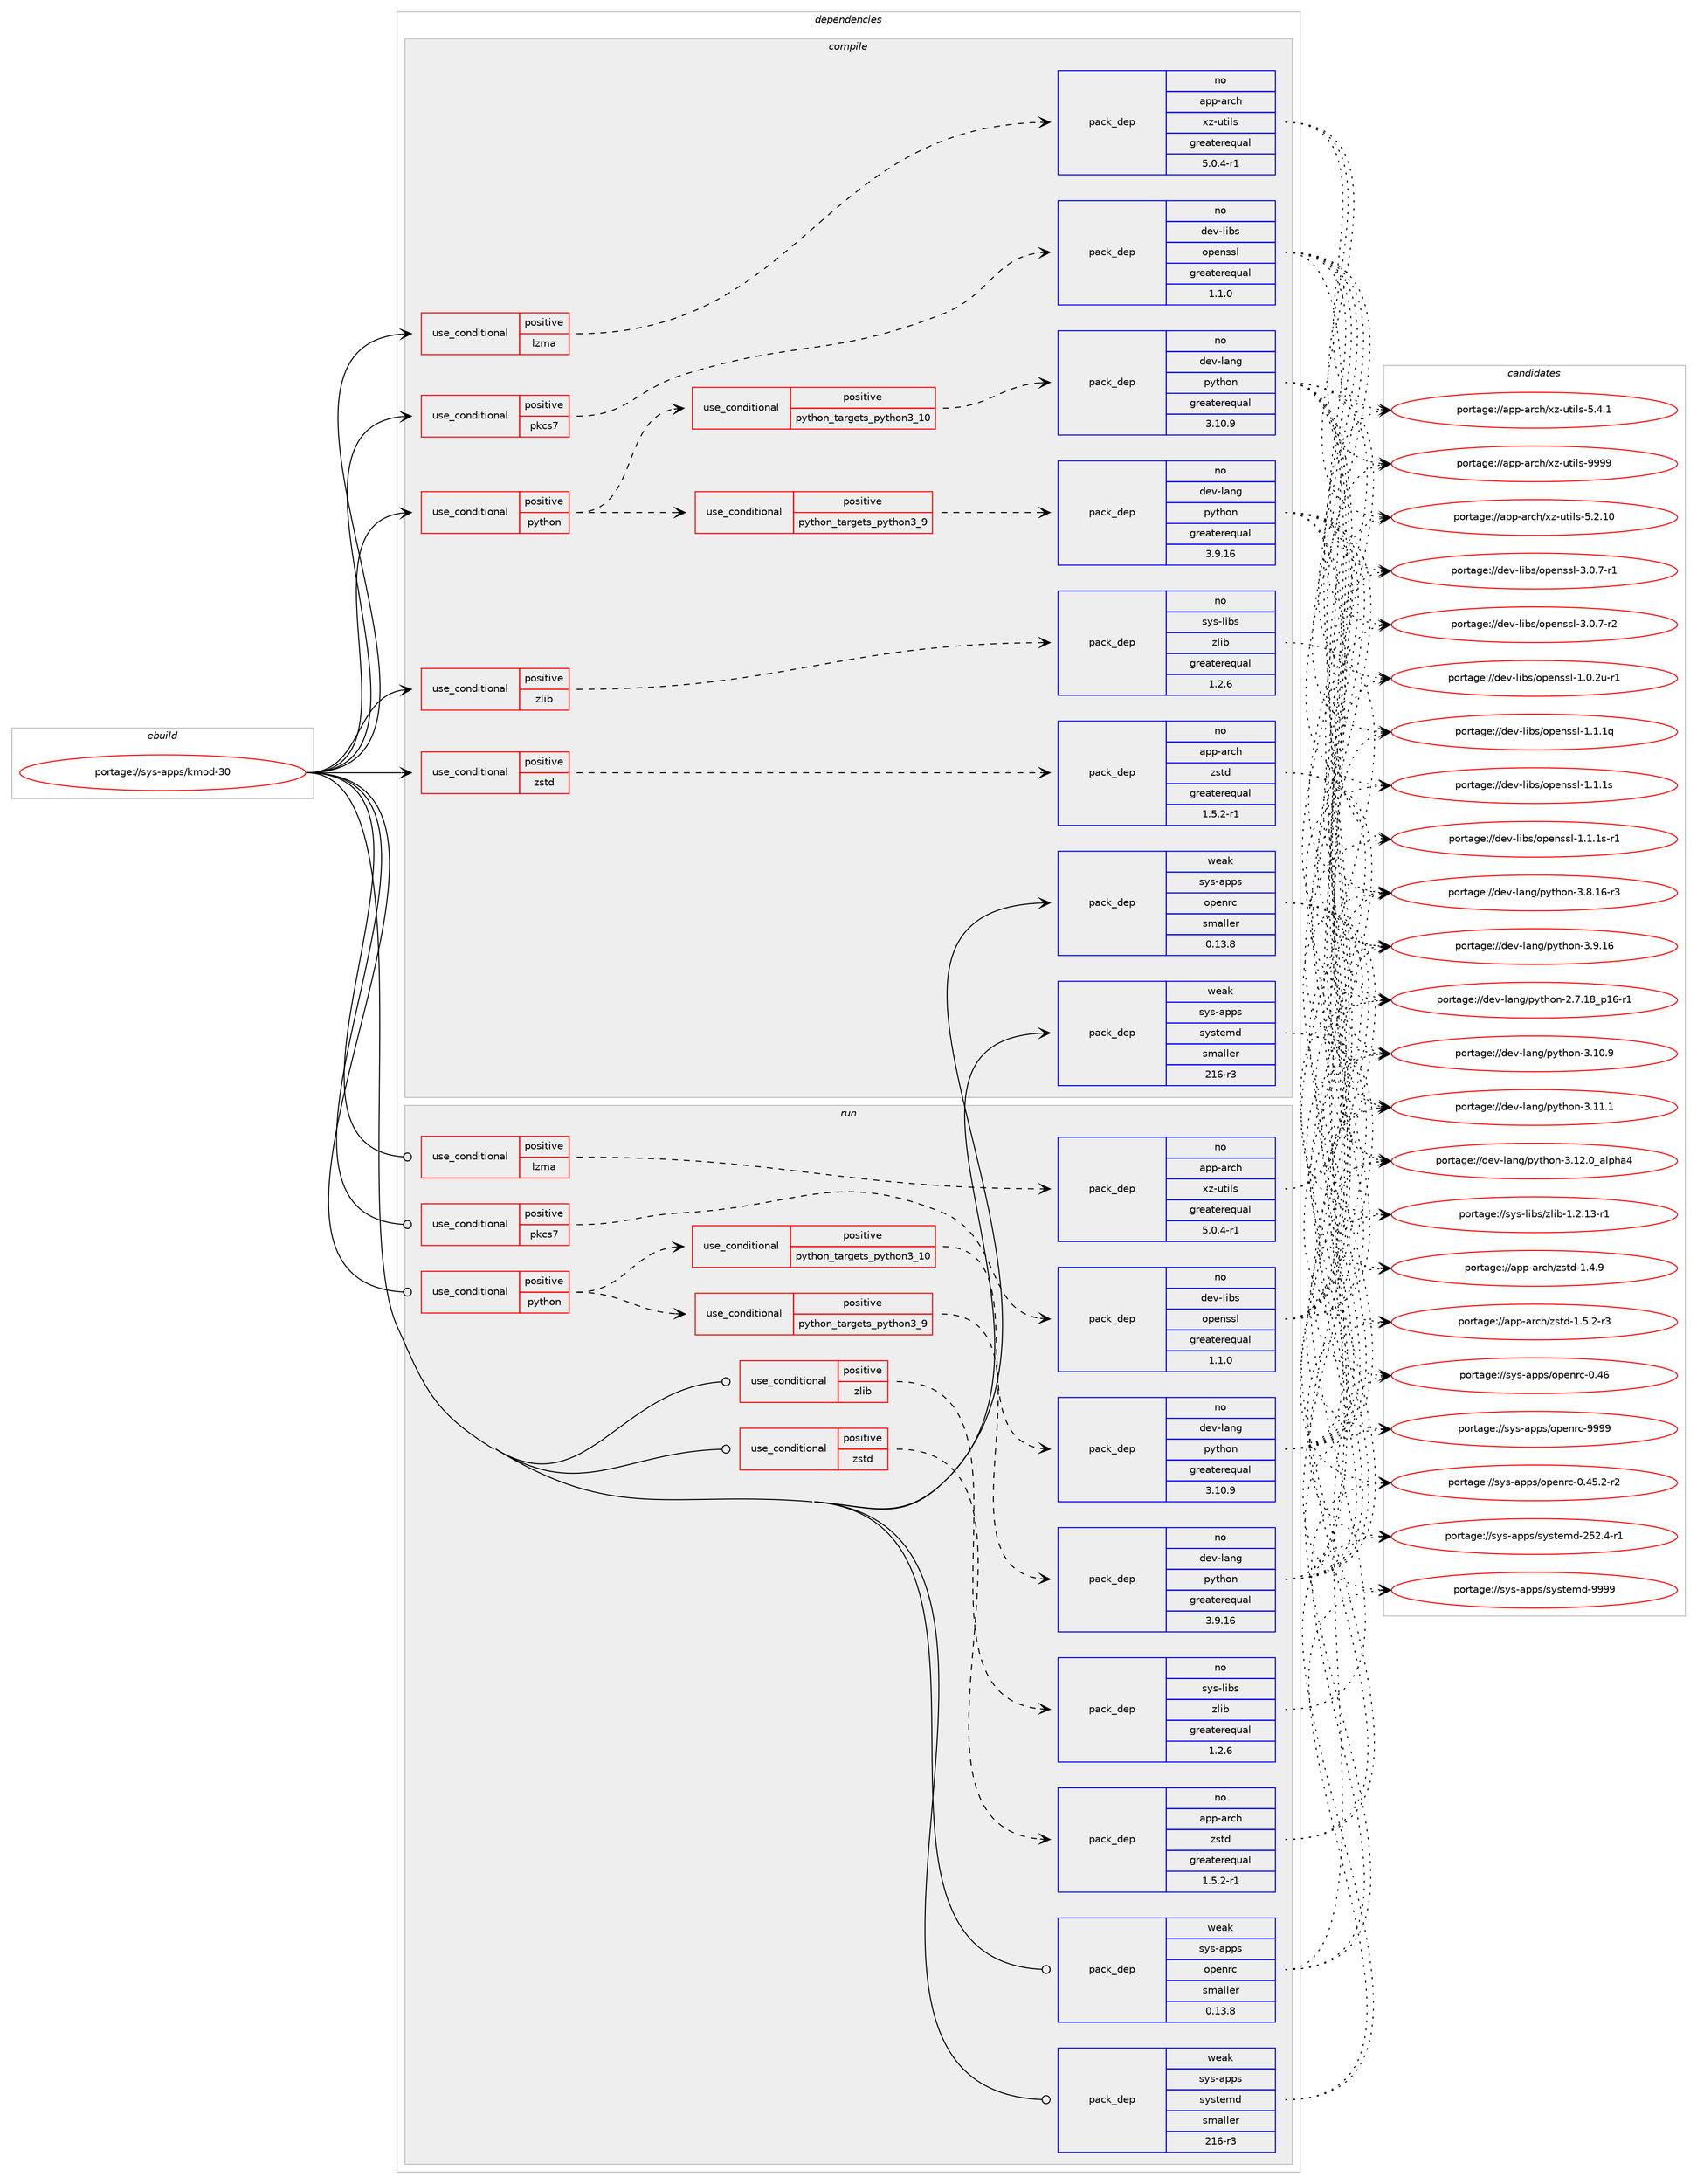 digraph prolog {

# *************
# Graph options
# *************

newrank=true;
concentrate=true;
compound=true;
graph [rankdir=LR,fontname=Helvetica,fontsize=10,ranksep=1.5];#, ranksep=2.5, nodesep=0.2];
edge  [arrowhead=vee];
node  [fontname=Helvetica,fontsize=10];

# **********
# The ebuild
# **********

subgraph cluster_leftcol {
color=gray;
label=<<i>ebuild</i>>;
id [label="portage://sys-apps/kmod-30", color=red, width=4, href="../sys-apps/kmod-30.svg"];
}

# ****************
# The dependencies
# ****************

subgraph cluster_midcol {
color=gray;
label=<<i>dependencies</i>>;
subgraph cluster_compile {
fillcolor="#eeeeee";
style=filled;
label=<<i>compile</i>>;
subgraph cond3072 {
dependency4678 [label=<<TABLE BORDER="0" CELLBORDER="1" CELLSPACING="0" CELLPADDING="4"><TR><TD ROWSPAN="3" CELLPADDING="10">use_conditional</TD></TR><TR><TD>positive</TD></TR><TR><TD>lzma</TD></TR></TABLE>>, shape=none, color=red];
subgraph pack1559 {
dependency4679 [label=<<TABLE BORDER="0" CELLBORDER="1" CELLSPACING="0" CELLPADDING="4" WIDTH="220"><TR><TD ROWSPAN="6" CELLPADDING="30">pack_dep</TD></TR><TR><TD WIDTH="110">no</TD></TR><TR><TD>app-arch</TD></TR><TR><TD>xz-utils</TD></TR><TR><TD>greaterequal</TD></TR><TR><TD>5.0.4-r1</TD></TR></TABLE>>, shape=none, color=blue];
}
dependency4678:e -> dependency4679:w [weight=20,style="dashed",arrowhead="vee"];
}
id:e -> dependency4678:w [weight=20,style="solid",arrowhead="vee"];
subgraph cond3073 {
dependency4680 [label=<<TABLE BORDER="0" CELLBORDER="1" CELLSPACING="0" CELLPADDING="4"><TR><TD ROWSPAN="3" CELLPADDING="10">use_conditional</TD></TR><TR><TD>positive</TD></TR><TR><TD>pkcs7</TD></TR></TABLE>>, shape=none, color=red];
subgraph pack1560 {
dependency4681 [label=<<TABLE BORDER="0" CELLBORDER="1" CELLSPACING="0" CELLPADDING="4" WIDTH="220"><TR><TD ROWSPAN="6" CELLPADDING="30">pack_dep</TD></TR><TR><TD WIDTH="110">no</TD></TR><TR><TD>dev-libs</TD></TR><TR><TD>openssl</TD></TR><TR><TD>greaterequal</TD></TR><TR><TD>1.1.0</TD></TR></TABLE>>, shape=none, color=blue];
}
dependency4680:e -> dependency4681:w [weight=20,style="dashed",arrowhead="vee"];
}
id:e -> dependency4680:w [weight=20,style="solid",arrowhead="vee"];
subgraph cond3074 {
dependency4682 [label=<<TABLE BORDER="0" CELLBORDER="1" CELLSPACING="0" CELLPADDING="4"><TR><TD ROWSPAN="3" CELLPADDING="10">use_conditional</TD></TR><TR><TD>positive</TD></TR><TR><TD>python</TD></TR></TABLE>>, shape=none, color=red];
subgraph cond3075 {
dependency4683 [label=<<TABLE BORDER="0" CELLBORDER="1" CELLSPACING="0" CELLPADDING="4"><TR><TD ROWSPAN="3" CELLPADDING="10">use_conditional</TD></TR><TR><TD>positive</TD></TR><TR><TD>python_targets_python3_9</TD></TR></TABLE>>, shape=none, color=red];
subgraph pack1561 {
dependency4684 [label=<<TABLE BORDER="0" CELLBORDER="1" CELLSPACING="0" CELLPADDING="4" WIDTH="220"><TR><TD ROWSPAN="6" CELLPADDING="30">pack_dep</TD></TR><TR><TD WIDTH="110">no</TD></TR><TR><TD>dev-lang</TD></TR><TR><TD>python</TD></TR><TR><TD>greaterequal</TD></TR><TR><TD>3.9.16</TD></TR></TABLE>>, shape=none, color=blue];
}
dependency4683:e -> dependency4684:w [weight=20,style="dashed",arrowhead="vee"];
}
dependency4682:e -> dependency4683:w [weight=20,style="dashed",arrowhead="vee"];
subgraph cond3076 {
dependency4685 [label=<<TABLE BORDER="0" CELLBORDER="1" CELLSPACING="0" CELLPADDING="4"><TR><TD ROWSPAN="3" CELLPADDING="10">use_conditional</TD></TR><TR><TD>positive</TD></TR><TR><TD>python_targets_python3_10</TD></TR></TABLE>>, shape=none, color=red];
subgraph pack1562 {
dependency4686 [label=<<TABLE BORDER="0" CELLBORDER="1" CELLSPACING="0" CELLPADDING="4" WIDTH="220"><TR><TD ROWSPAN="6" CELLPADDING="30">pack_dep</TD></TR><TR><TD WIDTH="110">no</TD></TR><TR><TD>dev-lang</TD></TR><TR><TD>python</TD></TR><TR><TD>greaterequal</TD></TR><TR><TD>3.10.9</TD></TR></TABLE>>, shape=none, color=blue];
}
dependency4685:e -> dependency4686:w [weight=20,style="dashed",arrowhead="vee"];
}
dependency4682:e -> dependency4685:w [weight=20,style="dashed",arrowhead="vee"];
}
id:e -> dependency4682:w [weight=20,style="solid",arrowhead="vee"];
subgraph cond3077 {
dependency4687 [label=<<TABLE BORDER="0" CELLBORDER="1" CELLSPACING="0" CELLPADDING="4"><TR><TD ROWSPAN="3" CELLPADDING="10">use_conditional</TD></TR><TR><TD>positive</TD></TR><TR><TD>zlib</TD></TR></TABLE>>, shape=none, color=red];
subgraph pack1563 {
dependency4688 [label=<<TABLE BORDER="0" CELLBORDER="1" CELLSPACING="0" CELLPADDING="4" WIDTH="220"><TR><TD ROWSPAN="6" CELLPADDING="30">pack_dep</TD></TR><TR><TD WIDTH="110">no</TD></TR><TR><TD>sys-libs</TD></TR><TR><TD>zlib</TD></TR><TR><TD>greaterequal</TD></TR><TR><TD>1.2.6</TD></TR></TABLE>>, shape=none, color=blue];
}
dependency4687:e -> dependency4688:w [weight=20,style="dashed",arrowhead="vee"];
}
id:e -> dependency4687:w [weight=20,style="solid",arrowhead="vee"];
subgraph cond3078 {
dependency4689 [label=<<TABLE BORDER="0" CELLBORDER="1" CELLSPACING="0" CELLPADDING="4"><TR><TD ROWSPAN="3" CELLPADDING="10">use_conditional</TD></TR><TR><TD>positive</TD></TR><TR><TD>zstd</TD></TR></TABLE>>, shape=none, color=red];
subgraph pack1564 {
dependency4690 [label=<<TABLE BORDER="0" CELLBORDER="1" CELLSPACING="0" CELLPADDING="4" WIDTH="220"><TR><TD ROWSPAN="6" CELLPADDING="30">pack_dep</TD></TR><TR><TD WIDTH="110">no</TD></TR><TR><TD>app-arch</TD></TR><TR><TD>zstd</TD></TR><TR><TD>greaterequal</TD></TR><TR><TD>1.5.2-r1</TD></TR></TABLE>>, shape=none, color=blue];
}
dependency4689:e -> dependency4690:w [weight=20,style="dashed",arrowhead="vee"];
}
id:e -> dependency4689:w [weight=20,style="solid",arrowhead="vee"];
# *** BEGIN UNKNOWN DEPENDENCY TYPE (TODO) ***
# id -> package_dependency(portage://sys-apps/kmod-30,install,weak,sys-apps,module-init-tools,none,[,,],[],[])
# *** END UNKNOWN DEPENDENCY TYPE (TODO) ***

# *** BEGIN UNKNOWN DEPENDENCY TYPE (TODO) ***
# id -> package_dependency(portage://sys-apps/kmod-30,install,weak,sys-apps,modutils,none,[,,],[],[])
# *** END UNKNOWN DEPENDENCY TYPE (TODO) ***

subgraph pack1565 {
dependency4691 [label=<<TABLE BORDER="0" CELLBORDER="1" CELLSPACING="0" CELLPADDING="4" WIDTH="220"><TR><TD ROWSPAN="6" CELLPADDING="30">pack_dep</TD></TR><TR><TD WIDTH="110">weak</TD></TR><TR><TD>sys-apps</TD></TR><TR><TD>openrc</TD></TR><TR><TD>smaller</TD></TR><TR><TD>0.13.8</TD></TR></TABLE>>, shape=none, color=blue];
}
id:e -> dependency4691:w [weight=20,style="solid",arrowhead="vee"];
subgraph pack1566 {
dependency4692 [label=<<TABLE BORDER="0" CELLBORDER="1" CELLSPACING="0" CELLPADDING="4" WIDTH="220"><TR><TD ROWSPAN="6" CELLPADDING="30">pack_dep</TD></TR><TR><TD WIDTH="110">weak</TD></TR><TR><TD>sys-apps</TD></TR><TR><TD>systemd</TD></TR><TR><TD>smaller</TD></TR><TR><TD>216-r3</TD></TR></TABLE>>, shape=none, color=blue];
}
id:e -> dependency4692:w [weight=20,style="solid",arrowhead="vee"];
}
subgraph cluster_compileandrun {
fillcolor="#eeeeee";
style=filled;
label=<<i>compile and run</i>>;
}
subgraph cluster_run {
fillcolor="#eeeeee";
style=filled;
label=<<i>run</i>>;
subgraph cond3079 {
dependency4693 [label=<<TABLE BORDER="0" CELLBORDER="1" CELLSPACING="0" CELLPADDING="4"><TR><TD ROWSPAN="3" CELLPADDING="10">use_conditional</TD></TR><TR><TD>positive</TD></TR><TR><TD>lzma</TD></TR></TABLE>>, shape=none, color=red];
subgraph pack1567 {
dependency4694 [label=<<TABLE BORDER="0" CELLBORDER="1" CELLSPACING="0" CELLPADDING="4" WIDTH="220"><TR><TD ROWSPAN="6" CELLPADDING="30">pack_dep</TD></TR><TR><TD WIDTH="110">no</TD></TR><TR><TD>app-arch</TD></TR><TR><TD>xz-utils</TD></TR><TR><TD>greaterequal</TD></TR><TR><TD>5.0.4-r1</TD></TR></TABLE>>, shape=none, color=blue];
}
dependency4693:e -> dependency4694:w [weight=20,style="dashed",arrowhead="vee"];
}
id:e -> dependency4693:w [weight=20,style="solid",arrowhead="odot"];
subgraph cond3080 {
dependency4695 [label=<<TABLE BORDER="0" CELLBORDER="1" CELLSPACING="0" CELLPADDING="4"><TR><TD ROWSPAN="3" CELLPADDING="10">use_conditional</TD></TR><TR><TD>positive</TD></TR><TR><TD>pkcs7</TD></TR></TABLE>>, shape=none, color=red];
subgraph pack1568 {
dependency4696 [label=<<TABLE BORDER="0" CELLBORDER="1" CELLSPACING="0" CELLPADDING="4" WIDTH="220"><TR><TD ROWSPAN="6" CELLPADDING="30">pack_dep</TD></TR><TR><TD WIDTH="110">no</TD></TR><TR><TD>dev-libs</TD></TR><TR><TD>openssl</TD></TR><TR><TD>greaterequal</TD></TR><TR><TD>1.1.0</TD></TR></TABLE>>, shape=none, color=blue];
}
dependency4695:e -> dependency4696:w [weight=20,style="dashed",arrowhead="vee"];
}
id:e -> dependency4695:w [weight=20,style="solid",arrowhead="odot"];
subgraph cond3081 {
dependency4697 [label=<<TABLE BORDER="0" CELLBORDER="1" CELLSPACING="0" CELLPADDING="4"><TR><TD ROWSPAN="3" CELLPADDING="10">use_conditional</TD></TR><TR><TD>positive</TD></TR><TR><TD>python</TD></TR></TABLE>>, shape=none, color=red];
subgraph cond3082 {
dependency4698 [label=<<TABLE BORDER="0" CELLBORDER="1" CELLSPACING="0" CELLPADDING="4"><TR><TD ROWSPAN="3" CELLPADDING="10">use_conditional</TD></TR><TR><TD>positive</TD></TR><TR><TD>python_targets_python3_9</TD></TR></TABLE>>, shape=none, color=red];
subgraph pack1569 {
dependency4699 [label=<<TABLE BORDER="0" CELLBORDER="1" CELLSPACING="0" CELLPADDING="4" WIDTH="220"><TR><TD ROWSPAN="6" CELLPADDING="30">pack_dep</TD></TR><TR><TD WIDTH="110">no</TD></TR><TR><TD>dev-lang</TD></TR><TR><TD>python</TD></TR><TR><TD>greaterequal</TD></TR><TR><TD>3.9.16</TD></TR></TABLE>>, shape=none, color=blue];
}
dependency4698:e -> dependency4699:w [weight=20,style="dashed",arrowhead="vee"];
}
dependency4697:e -> dependency4698:w [weight=20,style="dashed",arrowhead="vee"];
subgraph cond3083 {
dependency4700 [label=<<TABLE BORDER="0" CELLBORDER="1" CELLSPACING="0" CELLPADDING="4"><TR><TD ROWSPAN="3" CELLPADDING="10">use_conditional</TD></TR><TR><TD>positive</TD></TR><TR><TD>python_targets_python3_10</TD></TR></TABLE>>, shape=none, color=red];
subgraph pack1570 {
dependency4701 [label=<<TABLE BORDER="0" CELLBORDER="1" CELLSPACING="0" CELLPADDING="4" WIDTH="220"><TR><TD ROWSPAN="6" CELLPADDING="30">pack_dep</TD></TR><TR><TD WIDTH="110">no</TD></TR><TR><TD>dev-lang</TD></TR><TR><TD>python</TD></TR><TR><TD>greaterequal</TD></TR><TR><TD>3.10.9</TD></TR></TABLE>>, shape=none, color=blue];
}
dependency4700:e -> dependency4701:w [weight=20,style="dashed",arrowhead="vee"];
}
dependency4697:e -> dependency4700:w [weight=20,style="dashed",arrowhead="vee"];
}
id:e -> dependency4697:w [weight=20,style="solid",arrowhead="odot"];
subgraph cond3084 {
dependency4702 [label=<<TABLE BORDER="0" CELLBORDER="1" CELLSPACING="0" CELLPADDING="4"><TR><TD ROWSPAN="3" CELLPADDING="10">use_conditional</TD></TR><TR><TD>positive</TD></TR><TR><TD>zlib</TD></TR></TABLE>>, shape=none, color=red];
subgraph pack1571 {
dependency4703 [label=<<TABLE BORDER="0" CELLBORDER="1" CELLSPACING="0" CELLPADDING="4" WIDTH="220"><TR><TD ROWSPAN="6" CELLPADDING="30">pack_dep</TD></TR><TR><TD WIDTH="110">no</TD></TR><TR><TD>sys-libs</TD></TR><TR><TD>zlib</TD></TR><TR><TD>greaterequal</TD></TR><TR><TD>1.2.6</TD></TR></TABLE>>, shape=none, color=blue];
}
dependency4702:e -> dependency4703:w [weight=20,style="dashed",arrowhead="vee"];
}
id:e -> dependency4702:w [weight=20,style="solid",arrowhead="odot"];
subgraph cond3085 {
dependency4704 [label=<<TABLE BORDER="0" CELLBORDER="1" CELLSPACING="0" CELLPADDING="4"><TR><TD ROWSPAN="3" CELLPADDING="10">use_conditional</TD></TR><TR><TD>positive</TD></TR><TR><TD>zstd</TD></TR></TABLE>>, shape=none, color=red];
subgraph pack1572 {
dependency4705 [label=<<TABLE BORDER="0" CELLBORDER="1" CELLSPACING="0" CELLPADDING="4" WIDTH="220"><TR><TD ROWSPAN="6" CELLPADDING="30">pack_dep</TD></TR><TR><TD WIDTH="110">no</TD></TR><TR><TD>app-arch</TD></TR><TR><TD>zstd</TD></TR><TR><TD>greaterequal</TD></TR><TR><TD>1.5.2-r1</TD></TR></TABLE>>, shape=none, color=blue];
}
dependency4704:e -> dependency4705:w [weight=20,style="dashed",arrowhead="vee"];
}
id:e -> dependency4704:w [weight=20,style="solid",arrowhead="odot"];
# *** BEGIN UNKNOWN DEPENDENCY TYPE (TODO) ***
# id -> package_dependency(portage://sys-apps/kmod-30,run,weak,sys-apps,module-init-tools,none,[,,],[],[])
# *** END UNKNOWN DEPENDENCY TYPE (TODO) ***

# *** BEGIN UNKNOWN DEPENDENCY TYPE (TODO) ***
# id -> package_dependency(portage://sys-apps/kmod-30,run,weak,sys-apps,modutils,none,[,,],[],[])
# *** END UNKNOWN DEPENDENCY TYPE (TODO) ***

subgraph pack1573 {
dependency4706 [label=<<TABLE BORDER="0" CELLBORDER="1" CELLSPACING="0" CELLPADDING="4" WIDTH="220"><TR><TD ROWSPAN="6" CELLPADDING="30">pack_dep</TD></TR><TR><TD WIDTH="110">weak</TD></TR><TR><TD>sys-apps</TD></TR><TR><TD>openrc</TD></TR><TR><TD>smaller</TD></TR><TR><TD>0.13.8</TD></TR></TABLE>>, shape=none, color=blue];
}
id:e -> dependency4706:w [weight=20,style="solid",arrowhead="odot"];
subgraph pack1574 {
dependency4707 [label=<<TABLE BORDER="0" CELLBORDER="1" CELLSPACING="0" CELLPADDING="4" WIDTH="220"><TR><TD ROWSPAN="6" CELLPADDING="30">pack_dep</TD></TR><TR><TD WIDTH="110">weak</TD></TR><TR><TD>sys-apps</TD></TR><TR><TD>systemd</TD></TR><TR><TD>smaller</TD></TR><TR><TD>216-r3</TD></TR></TABLE>>, shape=none, color=blue];
}
id:e -> dependency4707:w [weight=20,style="solid",arrowhead="odot"];
}
}

# **************
# The candidates
# **************

subgraph cluster_choices {
rank=same;
color=gray;
label=<<i>candidates</i>>;

subgraph choice1559 {
color=black;
nodesep=1;
choice97112112459711499104471201224511711610510811545534650464948 [label="portage://app-arch/xz-utils-5.2.10", color=red, width=4,href="../app-arch/xz-utils-5.2.10.svg"];
choice971121124597114991044712012245117116105108115455346524649 [label="portage://app-arch/xz-utils-5.4.1", color=red, width=4,href="../app-arch/xz-utils-5.4.1.svg"];
choice9711211245971149910447120122451171161051081154557575757 [label="portage://app-arch/xz-utils-9999", color=red, width=4,href="../app-arch/xz-utils-9999.svg"];
dependency4679:e -> choice97112112459711499104471201224511711610510811545534650464948:w [style=dotted,weight="100"];
dependency4679:e -> choice971121124597114991044712012245117116105108115455346524649:w [style=dotted,weight="100"];
dependency4679:e -> choice9711211245971149910447120122451171161051081154557575757:w [style=dotted,weight="100"];
}
subgraph choice1560 {
color=black;
nodesep=1;
choice1001011184510810598115471111121011101151151084549464846501174511449 [label="portage://dev-libs/openssl-1.0.2u-r1", color=red, width=4,href="../dev-libs/openssl-1.0.2u-r1.svg"];
choice100101118451081059811547111112101110115115108454946494649113 [label="portage://dev-libs/openssl-1.1.1q", color=red, width=4,href="../dev-libs/openssl-1.1.1q.svg"];
choice100101118451081059811547111112101110115115108454946494649115 [label="portage://dev-libs/openssl-1.1.1s", color=red, width=4,href="../dev-libs/openssl-1.1.1s.svg"];
choice1001011184510810598115471111121011101151151084549464946491154511449 [label="portage://dev-libs/openssl-1.1.1s-r1", color=red, width=4,href="../dev-libs/openssl-1.1.1s-r1.svg"];
choice1001011184510810598115471111121011101151151084551464846554511449 [label="portage://dev-libs/openssl-3.0.7-r1", color=red, width=4,href="../dev-libs/openssl-3.0.7-r1.svg"];
choice1001011184510810598115471111121011101151151084551464846554511450 [label="portage://dev-libs/openssl-3.0.7-r2", color=red, width=4,href="../dev-libs/openssl-3.0.7-r2.svg"];
dependency4681:e -> choice1001011184510810598115471111121011101151151084549464846501174511449:w [style=dotted,weight="100"];
dependency4681:e -> choice100101118451081059811547111112101110115115108454946494649113:w [style=dotted,weight="100"];
dependency4681:e -> choice100101118451081059811547111112101110115115108454946494649115:w [style=dotted,weight="100"];
dependency4681:e -> choice1001011184510810598115471111121011101151151084549464946491154511449:w [style=dotted,weight="100"];
dependency4681:e -> choice1001011184510810598115471111121011101151151084551464846554511449:w [style=dotted,weight="100"];
dependency4681:e -> choice1001011184510810598115471111121011101151151084551464846554511450:w [style=dotted,weight="100"];
}
subgraph choice1561 {
color=black;
nodesep=1;
choice100101118451089711010347112121116104111110455046554649569511249544511449 [label="portage://dev-lang/python-2.7.18_p16-r1", color=red, width=4,href="../dev-lang/python-2.7.18_p16-r1.svg"];
choice10010111845108971101034711212111610411111045514649484657 [label="portage://dev-lang/python-3.10.9", color=red, width=4,href="../dev-lang/python-3.10.9.svg"];
choice10010111845108971101034711212111610411111045514649494649 [label="portage://dev-lang/python-3.11.1", color=red, width=4,href="../dev-lang/python-3.11.1.svg"];
choice1001011184510897110103471121211161041111104551464950464895971081121049752 [label="portage://dev-lang/python-3.12.0_alpha4", color=red, width=4,href="../dev-lang/python-3.12.0_alpha4.svg"];
choice100101118451089711010347112121116104111110455146564649544511451 [label="portage://dev-lang/python-3.8.16-r3", color=red, width=4,href="../dev-lang/python-3.8.16-r3.svg"];
choice10010111845108971101034711212111610411111045514657464954 [label="portage://dev-lang/python-3.9.16", color=red, width=4,href="../dev-lang/python-3.9.16.svg"];
dependency4684:e -> choice100101118451089711010347112121116104111110455046554649569511249544511449:w [style=dotted,weight="100"];
dependency4684:e -> choice10010111845108971101034711212111610411111045514649484657:w [style=dotted,weight="100"];
dependency4684:e -> choice10010111845108971101034711212111610411111045514649494649:w [style=dotted,weight="100"];
dependency4684:e -> choice1001011184510897110103471121211161041111104551464950464895971081121049752:w [style=dotted,weight="100"];
dependency4684:e -> choice100101118451089711010347112121116104111110455146564649544511451:w [style=dotted,weight="100"];
dependency4684:e -> choice10010111845108971101034711212111610411111045514657464954:w [style=dotted,weight="100"];
}
subgraph choice1562 {
color=black;
nodesep=1;
choice100101118451089711010347112121116104111110455046554649569511249544511449 [label="portage://dev-lang/python-2.7.18_p16-r1", color=red, width=4,href="../dev-lang/python-2.7.18_p16-r1.svg"];
choice10010111845108971101034711212111610411111045514649484657 [label="portage://dev-lang/python-3.10.9", color=red, width=4,href="../dev-lang/python-3.10.9.svg"];
choice10010111845108971101034711212111610411111045514649494649 [label="portage://dev-lang/python-3.11.1", color=red, width=4,href="../dev-lang/python-3.11.1.svg"];
choice1001011184510897110103471121211161041111104551464950464895971081121049752 [label="portage://dev-lang/python-3.12.0_alpha4", color=red, width=4,href="../dev-lang/python-3.12.0_alpha4.svg"];
choice100101118451089711010347112121116104111110455146564649544511451 [label="portage://dev-lang/python-3.8.16-r3", color=red, width=4,href="../dev-lang/python-3.8.16-r3.svg"];
choice10010111845108971101034711212111610411111045514657464954 [label="portage://dev-lang/python-3.9.16", color=red, width=4,href="../dev-lang/python-3.9.16.svg"];
dependency4686:e -> choice100101118451089711010347112121116104111110455046554649569511249544511449:w [style=dotted,weight="100"];
dependency4686:e -> choice10010111845108971101034711212111610411111045514649484657:w [style=dotted,weight="100"];
dependency4686:e -> choice10010111845108971101034711212111610411111045514649494649:w [style=dotted,weight="100"];
dependency4686:e -> choice1001011184510897110103471121211161041111104551464950464895971081121049752:w [style=dotted,weight="100"];
dependency4686:e -> choice100101118451089711010347112121116104111110455146564649544511451:w [style=dotted,weight="100"];
dependency4686:e -> choice10010111845108971101034711212111610411111045514657464954:w [style=dotted,weight="100"];
}
subgraph choice1563 {
color=black;
nodesep=1;
choice11512111545108105981154712210810598454946504649514511449 [label="portage://sys-libs/zlib-1.2.13-r1", color=red, width=4,href="../sys-libs/zlib-1.2.13-r1.svg"];
dependency4688:e -> choice11512111545108105981154712210810598454946504649514511449:w [style=dotted,weight="100"];
}
subgraph choice1564 {
color=black;
nodesep=1;
choice9711211245971149910447122115116100454946524657 [label="portage://app-arch/zstd-1.4.9", color=red, width=4,href="../app-arch/zstd-1.4.9.svg"];
choice97112112459711499104471221151161004549465346504511451 [label="portage://app-arch/zstd-1.5.2-r3", color=red, width=4,href="../app-arch/zstd-1.5.2-r3.svg"];
dependency4690:e -> choice9711211245971149910447122115116100454946524657:w [style=dotted,weight="100"];
dependency4690:e -> choice97112112459711499104471221151161004549465346504511451:w [style=dotted,weight="100"];
}
subgraph choice1565 {
color=black;
nodesep=1;
choice11512111545971121121154711111210111011499454846525346504511450 [label="portage://sys-apps/openrc-0.45.2-r2", color=red, width=4,href="../sys-apps/openrc-0.45.2-r2.svg"];
choice115121115459711211211547111112101110114994548465254 [label="portage://sys-apps/openrc-0.46", color=red, width=4,href="../sys-apps/openrc-0.46.svg"];
choice115121115459711211211547111112101110114994557575757 [label="portage://sys-apps/openrc-9999", color=red, width=4,href="../sys-apps/openrc-9999.svg"];
dependency4691:e -> choice11512111545971121121154711111210111011499454846525346504511450:w [style=dotted,weight="100"];
dependency4691:e -> choice115121115459711211211547111112101110114994548465254:w [style=dotted,weight="100"];
dependency4691:e -> choice115121115459711211211547111112101110114994557575757:w [style=dotted,weight="100"];
}
subgraph choice1566 {
color=black;
nodesep=1;
choice1151211154597112112115471151211151161011091004550535046524511449 [label="portage://sys-apps/systemd-252.4-r1", color=red, width=4,href="../sys-apps/systemd-252.4-r1.svg"];
choice1151211154597112112115471151211151161011091004557575757 [label="portage://sys-apps/systemd-9999", color=red, width=4,href="../sys-apps/systemd-9999.svg"];
dependency4692:e -> choice1151211154597112112115471151211151161011091004550535046524511449:w [style=dotted,weight="100"];
dependency4692:e -> choice1151211154597112112115471151211151161011091004557575757:w [style=dotted,weight="100"];
}
subgraph choice1567 {
color=black;
nodesep=1;
choice97112112459711499104471201224511711610510811545534650464948 [label="portage://app-arch/xz-utils-5.2.10", color=red, width=4,href="../app-arch/xz-utils-5.2.10.svg"];
choice971121124597114991044712012245117116105108115455346524649 [label="portage://app-arch/xz-utils-5.4.1", color=red, width=4,href="../app-arch/xz-utils-5.4.1.svg"];
choice9711211245971149910447120122451171161051081154557575757 [label="portage://app-arch/xz-utils-9999", color=red, width=4,href="../app-arch/xz-utils-9999.svg"];
dependency4694:e -> choice97112112459711499104471201224511711610510811545534650464948:w [style=dotted,weight="100"];
dependency4694:e -> choice971121124597114991044712012245117116105108115455346524649:w [style=dotted,weight="100"];
dependency4694:e -> choice9711211245971149910447120122451171161051081154557575757:w [style=dotted,weight="100"];
}
subgraph choice1568 {
color=black;
nodesep=1;
choice1001011184510810598115471111121011101151151084549464846501174511449 [label="portage://dev-libs/openssl-1.0.2u-r1", color=red, width=4,href="../dev-libs/openssl-1.0.2u-r1.svg"];
choice100101118451081059811547111112101110115115108454946494649113 [label="portage://dev-libs/openssl-1.1.1q", color=red, width=4,href="../dev-libs/openssl-1.1.1q.svg"];
choice100101118451081059811547111112101110115115108454946494649115 [label="portage://dev-libs/openssl-1.1.1s", color=red, width=4,href="../dev-libs/openssl-1.1.1s.svg"];
choice1001011184510810598115471111121011101151151084549464946491154511449 [label="portage://dev-libs/openssl-1.1.1s-r1", color=red, width=4,href="../dev-libs/openssl-1.1.1s-r1.svg"];
choice1001011184510810598115471111121011101151151084551464846554511449 [label="portage://dev-libs/openssl-3.0.7-r1", color=red, width=4,href="../dev-libs/openssl-3.0.7-r1.svg"];
choice1001011184510810598115471111121011101151151084551464846554511450 [label="portage://dev-libs/openssl-3.0.7-r2", color=red, width=4,href="../dev-libs/openssl-3.0.7-r2.svg"];
dependency4696:e -> choice1001011184510810598115471111121011101151151084549464846501174511449:w [style=dotted,weight="100"];
dependency4696:e -> choice100101118451081059811547111112101110115115108454946494649113:w [style=dotted,weight="100"];
dependency4696:e -> choice100101118451081059811547111112101110115115108454946494649115:w [style=dotted,weight="100"];
dependency4696:e -> choice1001011184510810598115471111121011101151151084549464946491154511449:w [style=dotted,weight="100"];
dependency4696:e -> choice1001011184510810598115471111121011101151151084551464846554511449:w [style=dotted,weight="100"];
dependency4696:e -> choice1001011184510810598115471111121011101151151084551464846554511450:w [style=dotted,weight="100"];
}
subgraph choice1569 {
color=black;
nodesep=1;
choice100101118451089711010347112121116104111110455046554649569511249544511449 [label="portage://dev-lang/python-2.7.18_p16-r1", color=red, width=4,href="../dev-lang/python-2.7.18_p16-r1.svg"];
choice10010111845108971101034711212111610411111045514649484657 [label="portage://dev-lang/python-3.10.9", color=red, width=4,href="../dev-lang/python-3.10.9.svg"];
choice10010111845108971101034711212111610411111045514649494649 [label="portage://dev-lang/python-3.11.1", color=red, width=4,href="../dev-lang/python-3.11.1.svg"];
choice1001011184510897110103471121211161041111104551464950464895971081121049752 [label="portage://dev-lang/python-3.12.0_alpha4", color=red, width=4,href="../dev-lang/python-3.12.0_alpha4.svg"];
choice100101118451089711010347112121116104111110455146564649544511451 [label="portage://dev-lang/python-3.8.16-r3", color=red, width=4,href="../dev-lang/python-3.8.16-r3.svg"];
choice10010111845108971101034711212111610411111045514657464954 [label="portage://dev-lang/python-3.9.16", color=red, width=4,href="../dev-lang/python-3.9.16.svg"];
dependency4699:e -> choice100101118451089711010347112121116104111110455046554649569511249544511449:w [style=dotted,weight="100"];
dependency4699:e -> choice10010111845108971101034711212111610411111045514649484657:w [style=dotted,weight="100"];
dependency4699:e -> choice10010111845108971101034711212111610411111045514649494649:w [style=dotted,weight="100"];
dependency4699:e -> choice1001011184510897110103471121211161041111104551464950464895971081121049752:w [style=dotted,weight="100"];
dependency4699:e -> choice100101118451089711010347112121116104111110455146564649544511451:w [style=dotted,weight="100"];
dependency4699:e -> choice10010111845108971101034711212111610411111045514657464954:w [style=dotted,weight="100"];
}
subgraph choice1570 {
color=black;
nodesep=1;
choice100101118451089711010347112121116104111110455046554649569511249544511449 [label="portage://dev-lang/python-2.7.18_p16-r1", color=red, width=4,href="../dev-lang/python-2.7.18_p16-r1.svg"];
choice10010111845108971101034711212111610411111045514649484657 [label="portage://dev-lang/python-3.10.9", color=red, width=4,href="../dev-lang/python-3.10.9.svg"];
choice10010111845108971101034711212111610411111045514649494649 [label="portage://dev-lang/python-3.11.1", color=red, width=4,href="../dev-lang/python-3.11.1.svg"];
choice1001011184510897110103471121211161041111104551464950464895971081121049752 [label="portage://dev-lang/python-3.12.0_alpha4", color=red, width=4,href="../dev-lang/python-3.12.0_alpha4.svg"];
choice100101118451089711010347112121116104111110455146564649544511451 [label="portage://dev-lang/python-3.8.16-r3", color=red, width=4,href="../dev-lang/python-3.8.16-r3.svg"];
choice10010111845108971101034711212111610411111045514657464954 [label="portage://dev-lang/python-3.9.16", color=red, width=4,href="../dev-lang/python-3.9.16.svg"];
dependency4701:e -> choice100101118451089711010347112121116104111110455046554649569511249544511449:w [style=dotted,weight="100"];
dependency4701:e -> choice10010111845108971101034711212111610411111045514649484657:w [style=dotted,weight="100"];
dependency4701:e -> choice10010111845108971101034711212111610411111045514649494649:w [style=dotted,weight="100"];
dependency4701:e -> choice1001011184510897110103471121211161041111104551464950464895971081121049752:w [style=dotted,weight="100"];
dependency4701:e -> choice100101118451089711010347112121116104111110455146564649544511451:w [style=dotted,weight="100"];
dependency4701:e -> choice10010111845108971101034711212111610411111045514657464954:w [style=dotted,weight="100"];
}
subgraph choice1571 {
color=black;
nodesep=1;
choice11512111545108105981154712210810598454946504649514511449 [label="portage://sys-libs/zlib-1.2.13-r1", color=red, width=4,href="../sys-libs/zlib-1.2.13-r1.svg"];
dependency4703:e -> choice11512111545108105981154712210810598454946504649514511449:w [style=dotted,weight="100"];
}
subgraph choice1572 {
color=black;
nodesep=1;
choice9711211245971149910447122115116100454946524657 [label="portage://app-arch/zstd-1.4.9", color=red, width=4,href="../app-arch/zstd-1.4.9.svg"];
choice97112112459711499104471221151161004549465346504511451 [label="portage://app-arch/zstd-1.5.2-r3", color=red, width=4,href="../app-arch/zstd-1.5.2-r3.svg"];
dependency4705:e -> choice9711211245971149910447122115116100454946524657:w [style=dotted,weight="100"];
dependency4705:e -> choice97112112459711499104471221151161004549465346504511451:w [style=dotted,weight="100"];
}
subgraph choice1573 {
color=black;
nodesep=1;
choice11512111545971121121154711111210111011499454846525346504511450 [label="portage://sys-apps/openrc-0.45.2-r2", color=red, width=4,href="../sys-apps/openrc-0.45.2-r2.svg"];
choice115121115459711211211547111112101110114994548465254 [label="portage://sys-apps/openrc-0.46", color=red, width=4,href="../sys-apps/openrc-0.46.svg"];
choice115121115459711211211547111112101110114994557575757 [label="portage://sys-apps/openrc-9999", color=red, width=4,href="../sys-apps/openrc-9999.svg"];
dependency4706:e -> choice11512111545971121121154711111210111011499454846525346504511450:w [style=dotted,weight="100"];
dependency4706:e -> choice115121115459711211211547111112101110114994548465254:w [style=dotted,weight="100"];
dependency4706:e -> choice115121115459711211211547111112101110114994557575757:w [style=dotted,weight="100"];
}
subgraph choice1574 {
color=black;
nodesep=1;
choice1151211154597112112115471151211151161011091004550535046524511449 [label="portage://sys-apps/systemd-252.4-r1", color=red, width=4,href="../sys-apps/systemd-252.4-r1.svg"];
choice1151211154597112112115471151211151161011091004557575757 [label="portage://sys-apps/systemd-9999", color=red, width=4,href="../sys-apps/systemd-9999.svg"];
dependency4707:e -> choice1151211154597112112115471151211151161011091004550535046524511449:w [style=dotted,weight="100"];
dependency4707:e -> choice1151211154597112112115471151211151161011091004557575757:w [style=dotted,weight="100"];
}
}

}
